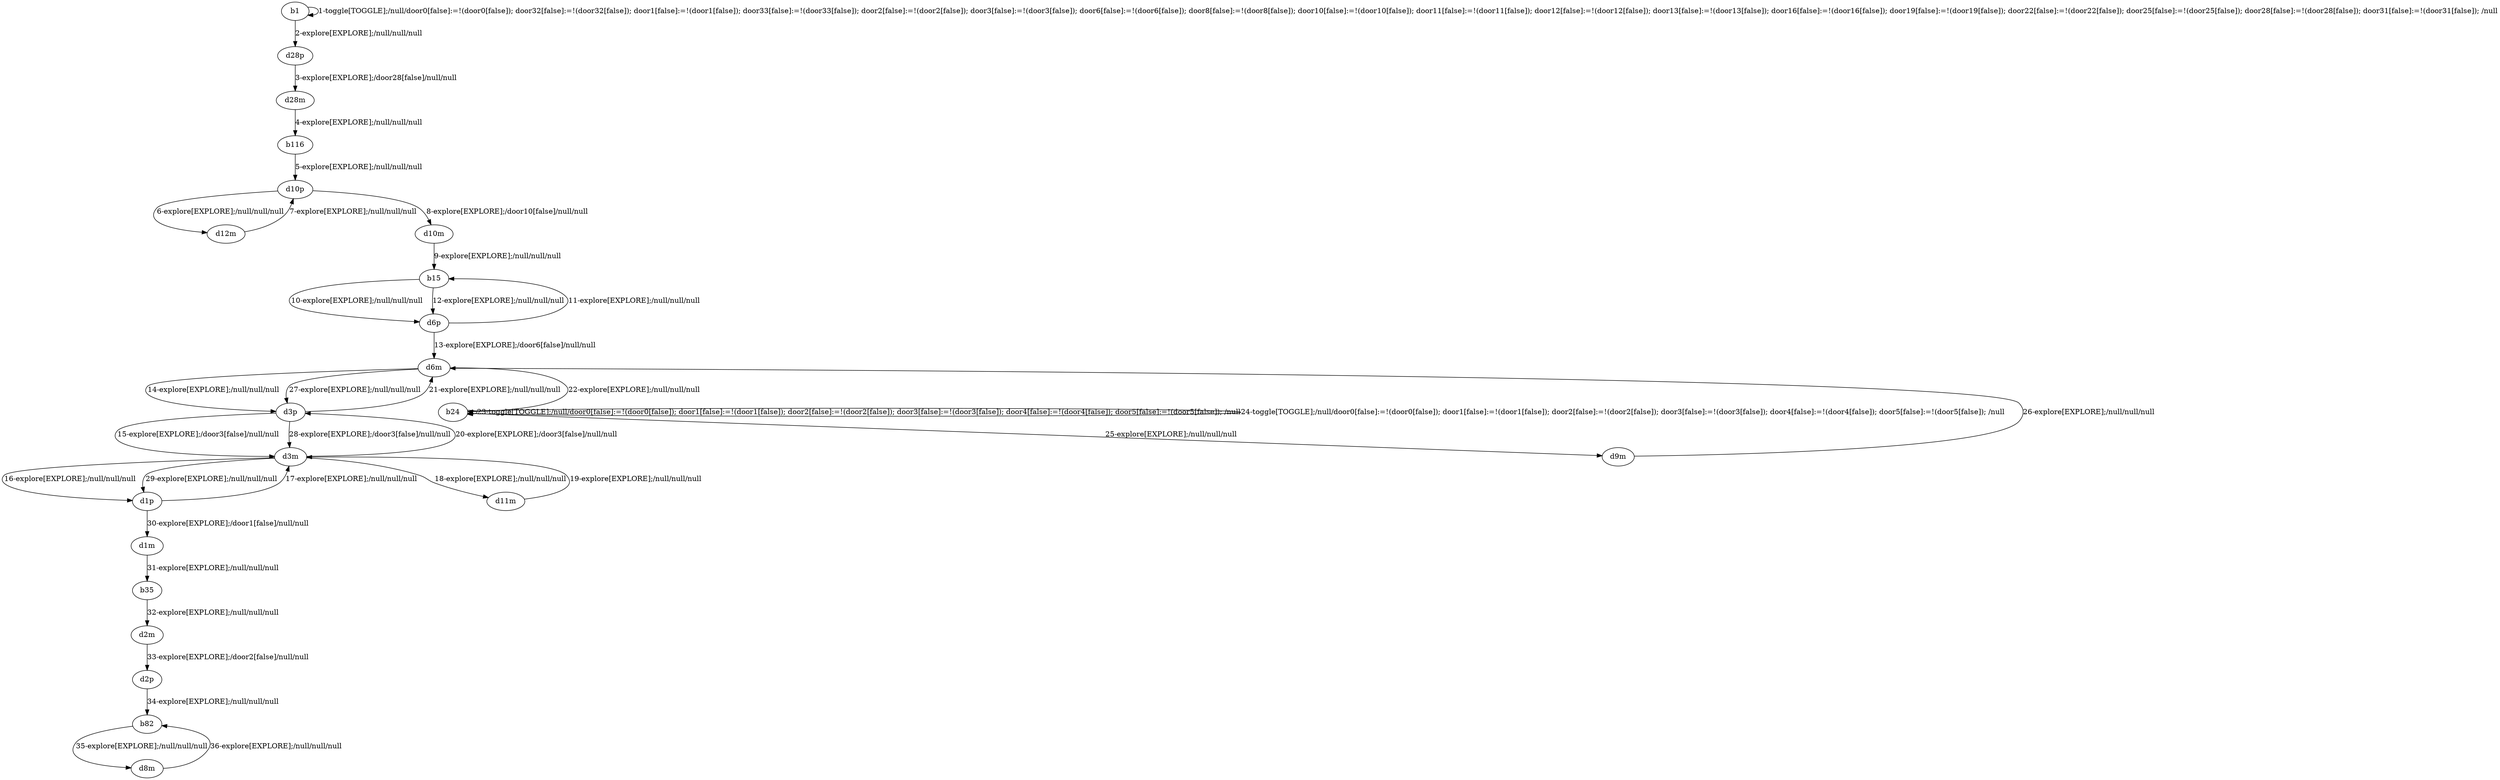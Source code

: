 # Total number of goals covered by this test: 1
# b82 --> d8m

digraph g {
"b1" -> "b1" [label = "1-toggle[TOGGLE];/null/door0[false]:=!(door0[false]); door32[false]:=!(door32[false]); door1[false]:=!(door1[false]); door33[false]:=!(door33[false]); door2[false]:=!(door2[false]); door3[false]:=!(door3[false]); door6[false]:=!(door6[false]); door8[false]:=!(door8[false]); door10[false]:=!(door10[false]); door11[false]:=!(door11[false]); door12[false]:=!(door12[false]); door13[false]:=!(door13[false]); door16[false]:=!(door16[false]); door19[false]:=!(door19[false]); door22[false]:=!(door22[false]); door25[false]:=!(door25[false]); door28[false]:=!(door28[false]); door31[false]:=!(door31[false]); /null"];
"b1" -> "d28p" [label = "2-explore[EXPLORE];/null/null/null"];
"d28p" -> "d28m" [label = "3-explore[EXPLORE];/door28[false]/null/null"];
"d28m" -> "b116" [label = "4-explore[EXPLORE];/null/null/null"];
"b116" -> "d10p" [label = "5-explore[EXPLORE];/null/null/null"];
"d10p" -> "d12m" [label = "6-explore[EXPLORE];/null/null/null"];
"d12m" -> "d10p" [label = "7-explore[EXPLORE];/null/null/null"];
"d10p" -> "d10m" [label = "8-explore[EXPLORE];/door10[false]/null/null"];
"d10m" -> "b15" [label = "9-explore[EXPLORE];/null/null/null"];
"b15" -> "d6p" [label = "10-explore[EXPLORE];/null/null/null"];
"d6p" -> "b15" [label = "11-explore[EXPLORE];/null/null/null"];
"b15" -> "d6p" [label = "12-explore[EXPLORE];/null/null/null"];
"d6p" -> "d6m" [label = "13-explore[EXPLORE];/door6[false]/null/null"];
"d6m" -> "d3p" [label = "14-explore[EXPLORE];/null/null/null"];
"d3p" -> "d3m" [label = "15-explore[EXPLORE];/door3[false]/null/null"];
"d3m" -> "d1p" [label = "16-explore[EXPLORE];/null/null/null"];
"d1p" -> "d3m" [label = "17-explore[EXPLORE];/null/null/null"];
"d3m" -> "d11m" [label = "18-explore[EXPLORE];/null/null/null"];
"d11m" -> "d3m" [label = "19-explore[EXPLORE];/null/null/null"];
"d3m" -> "d3p" [label = "20-explore[EXPLORE];/door3[false]/null/null"];
"d3p" -> "d6m" [label = "21-explore[EXPLORE];/null/null/null"];
"d6m" -> "b24" [label = "22-explore[EXPLORE];/null/null/null"];
"b24" -> "b24" [label = "23-toggle[TOGGLE];/null/door0[false]:=!(door0[false]); door1[false]:=!(door1[false]); door2[false]:=!(door2[false]); door3[false]:=!(door3[false]); door4[false]:=!(door4[false]); door5[false]:=!(door5[false]); /null"];
"b24" -> "b24" [label = "24-toggle[TOGGLE];/null/door0[false]:=!(door0[false]); door1[false]:=!(door1[false]); door2[false]:=!(door2[false]); door3[false]:=!(door3[false]); door4[false]:=!(door4[false]); door5[false]:=!(door5[false]); /null"];
"b24" -> "d9m" [label = "25-explore[EXPLORE];/null/null/null"];
"d9m" -> "d6m" [label = "26-explore[EXPLORE];/null/null/null"];
"d6m" -> "d3p" [label = "27-explore[EXPLORE];/null/null/null"];
"d3p" -> "d3m" [label = "28-explore[EXPLORE];/door3[false]/null/null"];
"d3m" -> "d1p" [label = "29-explore[EXPLORE];/null/null/null"];
"d1p" -> "d1m" [label = "30-explore[EXPLORE];/door1[false]/null/null"];
"d1m" -> "b35" [label = "31-explore[EXPLORE];/null/null/null"];
"b35" -> "d2m" [label = "32-explore[EXPLORE];/null/null/null"];
"d2m" -> "d2p" [label = "33-explore[EXPLORE];/door2[false]/null/null"];
"d2p" -> "b82" [label = "34-explore[EXPLORE];/null/null/null"];
"b82" -> "d8m" [label = "35-explore[EXPLORE];/null/null/null"];
"d8m" -> "b82" [label = "36-explore[EXPLORE];/null/null/null"];
}